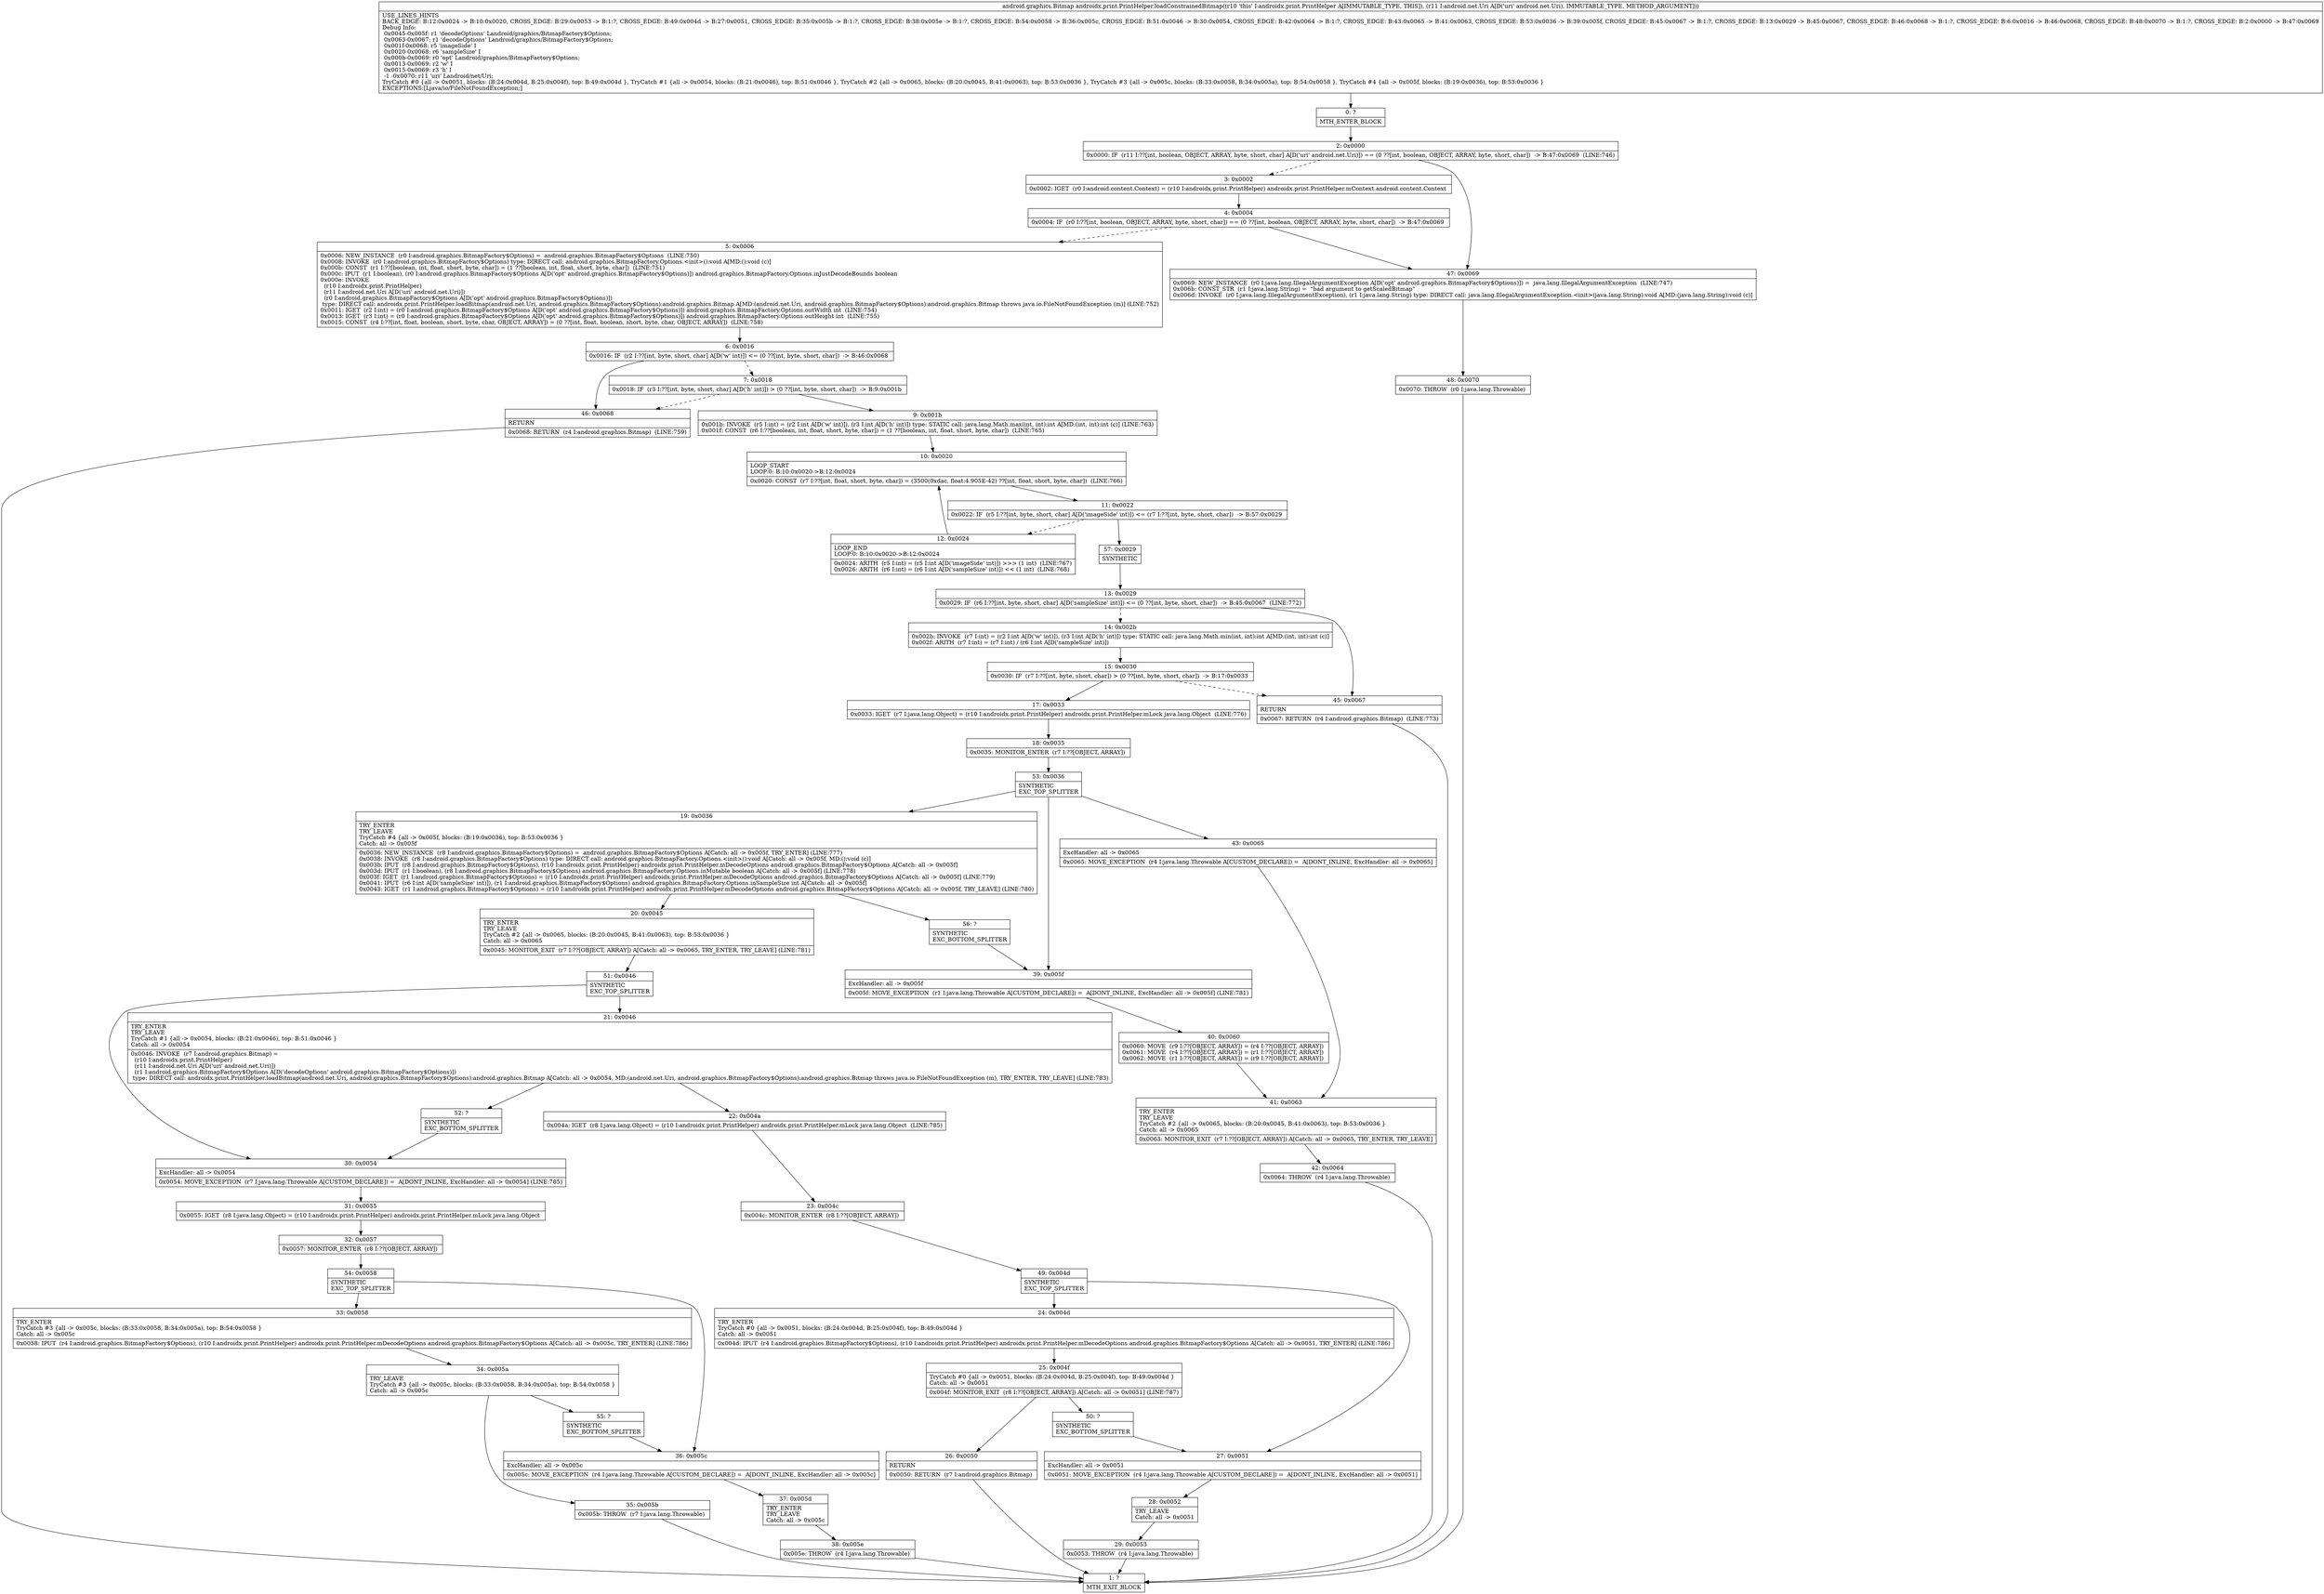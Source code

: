 digraph "CFG forandroidx.print.PrintHelper.loadConstrainedBitmap(Landroid\/net\/Uri;)Landroid\/graphics\/Bitmap;" {
Node_0 [shape=record,label="{0\:\ ?|MTH_ENTER_BLOCK\l}"];
Node_2 [shape=record,label="{2\:\ 0x0000|0x0000: IF  (r11 I:??[int, boolean, OBJECT, ARRAY, byte, short, char] A[D('uri' android.net.Uri)]) == (0 ??[int, boolean, OBJECT, ARRAY, byte, short, char])  \-\> B:47:0x0069  (LINE:746)\l}"];
Node_3 [shape=record,label="{3\:\ 0x0002|0x0002: IGET  (r0 I:android.content.Context) = (r10 I:androidx.print.PrintHelper) androidx.print.PrintHelper.mContext android.content.Context \l}"];
Node_4 [shape=record,label="{4\:\ 0x0004|0x0004: IF  (r0 I:??[int, boolean, OBJECT, ARRAY, byte, short, char]) == (0 ??[int, boolean, OBJECT, ARRAY, byte, short, char])  \-\> B:47:0x0069 \l}"];
Node_5 [shape=record,label="{5\:\ 0x0006|0x0006: NEW_INSTANCE  (r0 I:android.graphics.BitmapFactory$Options) =  android.graphics.BitmapFactory$Options  (LINE:750)\l0x0008: INVOKE  (r0 I:android.graphics.BitmapFactory$Options) type: DIRECT call: android.graphics.BitmapFactory.Options.\<init\>():void A[MD:():void (c)]\l0x000b: CONST  (r1 I:??[boolean, int, float, short, byte, char]) = (1 ??[boolean, int, float, short, byte, char])  (LINE:751)\l0x000c: IPUT  (r1 I:boolean), (r0 I:android.graphics.BitmapFactory$Options A[D('opt' android.graphics.BitmapFactory$Options)]) android.graphics.BitmapFactory.Options.inJustDecodeBounds boolean \l0x000e: INVOKE  \l  (r10 I:androidx.print.PrintHelper)\l  (r11 I:android.net.Uri A[D('uri' android.net.Uri)])\l  (r0 I:android.graphics.BitmapFactory$Options A[D('opt' android.graphics.BitmapFactory$Options)])\l type: DIRECT call: androidx.print.PrintHelper.loadBitmap(android.net.Uri, android.graphics.BitmapFactory$Options):android.graphics.Bitmap A[MD:(android.net.Uri, android.graphics.BitmapFactory$Options):android.graphics.Bitmap throws java.io.FileNotFoundException (m)] (LINE:752)\l0x0011: IGET  (r2 I:int) = (r0 I:android.graphics.BitmapFactory$Options A[D('opt' android.graphics.BitmapFactory$Options)]) android.graphics.BitmapFactory.Options.outWidth int  (LINE:754)\l0x0013: IGET  (r3 I:int) = (r0 I:android.graphics.BitmapFactory$Options A[D('opt' android.graphics.BitmapFactory$Options)]) android.graphics.BitmapFactory.Options.outHeight int  (LINE:755)\l0x0015: CONST  (r4 I:??[int, float, boolean, short, byte, char, OBJECT, ARRAY]) = (0 ??[int, float, boolean, short, byte, char, OBJECT, ARRAY])  (LINE:758)\l}"];
Node_6 [shape=record,label="{6\:\ 0x0016|0x0016: IF  (r2 I:??[int, byte, short, char] A[D('w' int)]) \<= (0 ??[int, byte, short, char])  \-\> B:46:0x0068 \l}"];
Node_7 [shape=record,label="{7\:\ 0x0018|0x0018: IF  (r3 I:??[int, byte, short, char] A[D('h' int)]) \> (0 ??[int, byte, short, char])  \-\> B:9:0x001b \l}"];
Node_9 [shape=record,label="{9\:\ 0x001b|0x001b: INVOKE  (r5 I:int) = (r2 I:int A[D('w' int)]), (r3 I:int A[D('h' int)]) type: STATIC call: java.lang.Math.max(int, int):int A[MD:(int, int):int (c)] (LINE:763)\l0x001f: CONST  (r6 I:??[boolean, int, float, short, byte, char]) = (1 ??[boolean, int, float, short, byte, char])  (LINE:765)\l}"];
Node_10 [shape=record,label="{10\:\ 0x0020|LOOP_START\lLOOP:0: B:10:0x0020\-\>B:12:0x0024\l|0x0020: CONST  (r7 I:??[int, float, short, byte, char]) = (3500(0xdac, float:4.905E\-42) ??[int, float, short, byte, char])  (LINE:766)\l}"];
Node_11 [shape=record,label="{11\:\ 0x0022|0x0022: IF  (r5 I:??[int, byte, short, char] A[D('imageSide' int)]) \<= (r7 I:??[int, byte, short, char])  \-\> B:57:0x0029 \l}"];
Node_12 [shape=record,label="{12\:\ 0x0024|LOOP_END\lLOOP:0: B:10:0x0020\-\>B:12:0x0024\l|0x0024: ARITH  (r5 I:int) = (r5 I:int A[D('imageSide' int)]) \>\>\> (1 int)  (LINE:767)\l0x0026: ARITH  (r6 I:int) = (r6 I:int A[D('sampleSize' int)]) \<\< (1 int)  (LINE:768)\l}"];
Node_57 [shape=record,label="{57\:\ 0x0029|SYNTHETIC\l}"];
Node_13 [shape=record,label="{13\:\ 0x0029|0x0029: IF  (r6 I:??[int, byte, short, char] A[D('sampleSize' int)]) \<= (0 ??[int, byte, short, char])  \-\> B:45:0x0067  (LINE:772)\l}"];
Node_14 [shape=record,label="{14\:\ 0x002b|0x002b: INVOKE  (r7 I:int) = (r2 I:int A[D('w' int)]), (r3 I:int A[D('h' int)]) type: STATIC call: java.lang.Math.min(int, int):int A[MD:(int, int):int (c)]\l0x002f: ARITH  (r7 I:int) = (r7 I:int) \/ (r6 I:int A[D('sampleSize' int)]) \l}"];
Node_15 [shape=record,label="{15\:\ 0x0030|0x0030: IF  (r7 I:??[int, byte, short, char]) \> (0 ??[int, byte, short, char])  \-\> B:17:0x0033 \l}"];
Node_17 [shape=record,label="{17\:\ 0x0033|0x0033: IGET  (r7 I:java.lang.Object) = (r10 I:androidx.print.PrintHelper) androidx.print.PrintHelper.mLock java.lang.Object  (LINE:776)\l}"];
Node_18 [shape=record,label="{18\:\ 0x0035|0x0035: MONITOR_ENTER  (r7 I:??[OBJECT, ARRAY]) \l}"];
Node_53 [shape=record,label="{53\:\ 0x0036|SYNTHETIC\lEXC_TOP_SPLITTER\l}"];
Node_19 [shape=record,label="{19\:\ 0x0036|TRY_ENTER\lTRY_LEAVE\lTryCatch #4 \{all \-\> 0x005f, blocks: (B:19:0x0036), top: B:53:0x0036 \}\lCatch: all \-\> 0x005f\l|0x0036: NEW_INSTANCE  (r8 I:android.graphics.BitmapFactory$Options) =  android.graphics.BitmapFactory$Options A[Catch: all \-\> 0x005f, TRY_ENTER] (LINE:777)\l0x0038: INVOKE  (r8 I:android.graphics.BitmapFactory$Options) type: DIRECT call: android.graphics.BitmapFactory.Options.\<init\>():void A[Catch: all \-\> 0x005f, MD:():void (c)]\l0x003b: IPUT  (r8 I:android.graphics.BitmapFactory$Options), (r10 I:androidx.print.PrintHelper) androidx.print.PrintHelper.mDecodeOptions android.graphics.BitmapFactory$Options A[Catch: all \-\> 0x005f]\l0x003d: IPUT  (r1 I:boolean), (r8 I:android.graphics.BitmapFactory$Options) android.graphics.BitmapFactory.Options.inMutable boolean A[Catch: all \-\> 0x005f] (LINE:778)\l0x003f: IGET  (r1 I:android.graphics.BitmapFactory$Options) = (r10 I:androidx.print.PrintHelper) androidx.print.PrintHelper.mDecodeOptions android.graphics.BitmapFactory$Options A[Catch: all \-\> 0x005f] (LINE:779)\l0x0041: IPUT  (r6 I:int A[D('sampleSize' int)]), (r1 I:android.graphics.BitmapFactory$Options) android.graphics.BitmapFactory.Options.inSampleSize int A[Catch: all \-\> 0x005f]\l0x0043: IGET  (r1 I:android.graphics.BitmapFactory$Options) = (r10 I:androidx.print.PrintHelper) androidx.print.PrintHelper.mDecodeOptions android.graphics.BitmapFactory$Options A[Catch: all \-\> 0x005f, TRY_LEAVE] (LINE:780)\l}"];
Node_20 [shape=record,label="{20\:\ 0x0045|TRY_ENTER\lTRY_LEAVE\lTryCatch #2 \{all \-\> 0x0065, blocks: (B:20:0x0045, B:41:0x0063), top: B:53:0x0036 \}\lCatch: all \-\> 0x0065\l|0x0045: MONITOR_EXIT  (r7 I:??[OBJECT, ARRAY]) A[Catch: all \-\> 0x0065, TRY_ENTER, TRY_LEAVE] (LINE:781)\l}"];
Node_51 [shape=record,label="{51\:\ 0x0046|SYNTHETIC\lEXC_TOP_SPLITTER\l}"];
Node_21 [shape=record,label="{21\:\ 0x0046|TRY_ENTER\lTRY_LEAVE\lTryCatch #1 \{all \-\> 0x0054, blocks: (B:21:0x0046), top: B:51:0x0046 \}\lCatch: all \-\> 0x0054\l|0x0046: INVOKE  (r7 I:android.graphics.Bitmap) = \l  (r10 I:androidx.print.PrintHelper)\l  (r11 I:android.net.Uri A[D('uri' android.net.Uri)])\l  (r1 I:android.graphics.BitmapFactory$Options A[D('decodeOptions' android.graphics.BitmapFactory$Options)])\l type: DIRECT call: androidx.print.PrintHelper.loadBitmap(android.net.Uri, android.graphics.BitmapFactory$Options):android.graphics.Bitmap A[Catch: all \-\> 0x0054, MD:(android.net.Uri, android.graphics.BitmapFactory$Options):android.graphics.Bitmap throws java.io.FileNotFoundException (m), TRY_ENTER, TRY_LEAVE] (LINE:783)\l}"];
Node_22 [shape=record,label="{22\:\ 0x004a|0x004a: IGET  (r8 I:java.lang.Object) = (r10 I:androidx.print.PrintHelper) androidx.print.PrintHelper.mLock java.lang.Object  (LINE:785)\l}"];
Node_23 [shape=record,label="{23\:\ 0x004c|0x004c: MONITOR_ENTER  (r8 I:??[OBJECT, ARRAY]) \l}"];
Node_49 [shape=record,label="{49\:\ 0x004d|SYNTHETIC\lEXC_TOP_SPLITTER\l}"];
Node_24 [shape=record,label="{24\:\ 0x004d|TRY_ENTER\lTryCatch #0 \{all \-\> 0x0051, blocks: (B:24:0x004d, B:25:0x004f), top: B:49:0x004d \}\lCatch: all \-\> 0x0051\l|0x004d: IPUT  (r4 I:android.graphics.BitmapFactory$Options), (r10 I:androidx.print.PrintHelper) androidx.print.PrintHelper.mDecodeOptions android.graphics.BitmapFactory$Options A[Catch: all \-\> 0x0051, TRY_ENTER] (LINE:786)\l}"];
Node_25 [shape=record,label="{25\:\ 0x004f|TryCatch #0 \{all \-\> 0x0051, blocks: (B:24:0x004d, B:25:0x004f), top: B:49:0x004d \}\lCatch: all \-\> 0x0051\l|0x004f: MONITOR_EXIT  (r8 I:??[OBJECT, ARRAY]) A[Catch: all \-\> 0x0051] (LINE:787)\l}"];
Node_26 [shape=record,label="{26\:\ 0x0050|RETURN\l|0x0050: RETURN  (r7 I:android.graphics.Bitmap) \l}"];
Node_1 [shape=record,label="{1\:\ ?|MTH_EXIT_BLOCK\l}"];
Node_50 [shape=record,label="{50\:\ ?|SYNTHETIC\lEXC_BOTTOM_SPLITTER\l}"];
Node_27 [shape=record,label="{27\:\ 0x0051|ExcHandler: all \-\> 0x0051\l|0x0051: MOVE_EXCEPTION  (r4 I:java.lang.Throwable A[CUSTOM_DECLARE]) =  A[DONT_INLINE, ExcHandler: all \-\> 0x0051]\l}"];
Node_28 [shape=record,label="{28\:\ 0x0052|TRY_LEAVE\lCatch: all \-\> 0x0051\l}"];
Node_29 [shape=record,label="{29\:\ 0x0053|0x0053: THROW  (r4 I:java.lang.Throwable) \l}"];
Node_52 [shape=record,label="{52\:\ ?|SYNTHETIC\lEXC_BOTTOM_SPLITTER\l}"];
Node_30 [shape=record,label="{30\:\ 0x0054|ExcHandler: all \-\> 0x0054\l|0x0054: MOVE_EXCEPTION  (r7 I:java.lang.Throwable A[CUSTOM_DECLARE]) =  A[DONT_INLINE, ExcHandler: all \-\> 0x0054] (LINE:785)\l}"];
Node_31 [shape=record,label="{31\:\ 0x0055|0x0055: IGET  (r8 I:java.lang.Object) = (r10 I:androidx.print.PrintHelper) androidx.print.PrintHelper.mLock java.lang.Object \l}"];
Node_32 [shape=record,label="{32\:\ 0x0057|0x0057: MONITOR_ENTER  (r8 I:??[OBJECT, ARRAY]) \l}"];
Node_54 [shape=record,label="{54\:\ 0x0058|SYNTHETIC\lEXC_TOP_SPLITTER\l}"];
Node_33 [shape=record,label="{33\:\ 0x0058|TRY_ENTER\lTryCatch #3 \{all \-\> 0x005c, blocks: (B:33:0x0058, B:34:0x005a), top: B:54:0x0058 \}\lCatch: all \-\> 0x005c\l|0x0058: IPUT  (r4 I:android.graphics.BitmapFactory$Options), (r10 I:androidx.print.PrintHelper) androidx.print.PrintHelper.mDecodeOptions android.graphics.BitmapFactory$Options A[Catch: all \-\> 0x005c, TRY_ENTER] (LINE:786)\l}"];
Node_34 [shape=record,label="{34\:\ 0x005a|TRY_LEAVE\lTryCatch #3 \{all \-\> 0x005c, blocks: (B:33:0x0058, B:34:0x005a), top: B:54:0x0058 \}\lCatch: all \-\> 0x005c\l}"];
Node_35 [shape=record,label="{35\:\ 0x005b|0x005b: THROW  (r7 I:java.lang.Throwable) \l}"];
Node_55 [shape=record,label="{55\:\ ?|SYNTHETIC\lEXC_BOTTOM_SPLITTER\l}"];
Node_36 [shape=record,label="{36\:\ 0x005c|ExcHandler: all \-\> 0x005c\l|0x005c: MOVE_EXCEPTION  (r4 I:java.lang.Throwable A[CUSTOM_DECLARE]) =  A[DONT_INLINE, ExcHandler: all \-\> 0x005c]\l}"];
Node_37 [shape=record,label="{37\:\ 0x005d|TRY_ENTER\lTRY_LEAVE\lCatch: all \-\> 0x005c\l}"];
Node_38 [shape=record,label="{38\:\ 0x005e|0x005e: THROW  (r4 I:java.lang.Throwable) \l}"];
Node_56 [shape=record,label="{56\:\ ?|SYNTHETIC\lEXC_BOTTOM_SPLITTER\l}"];
Node_43 [shape=record,label="{43\:\ 0x0065|ExcHandler: all \-\> 0x0065\l|0x0065: MOVE_EXCEPTION  (r4 I:java.lang.Throwable A[CUSTOM_DECLARE]) =  A[DONT_INLINE, ExcHandler: all \-\> 0x0065]\l}"];
Node_41 [shape=record,label="{41\:\ 0x0063|TRY_ENTER\lTRY_LEAVE\lTryCatch #2 \{all \-\> 0x0065, blocks: (B:20:0x0045, B:41:0x0063), top: B:53:0x0036 \}\lCatch: all \-\> 0x0065\l|0x0063: MONITOR_EXIT  (r7 I:??[OBJECT, ARRAY]) A[Catch: all \-\> 0x0065, TRY_ENTER, TRY_LEAVE]\l}"];
Node_42 [shape=record,label="{42\:\ 0x0064|0x0064: THROW  (r4 I:java.lang.Throwable) \l}"];
Node_39 [shape=record,label="{39\:\ 0x005f|ExcHandler: all \-\> 0x005f\l|0x005f: MOVE_EXCEPTION  (r1 I:java.lang.Throwable A[CUSTOM_DECLARE]) =  A[DONT_INLINE, ExcHandler: all \-\> 0x005f] (LINE:781)\l}"];
Node_40 [shape=record,label="{40\:\ 0x0060|0x0060: MOVE  (r9 I:??[OBJECT, ARRAY]) = (r4 I:??[OBJECT, ARRAY]) \l0x0061: MOVE  (r4 I:??[OBJECT, ARRAY]) = (r1 I:??[OBJECT, ARRAY]) \l0x0062: MOVE  (r1 I:??[OBJECT, ARRAY]) = (r9 I:??[OBJECT, ARRAY]) \l}"];
Node_45 [shape=record,label="{45\:\ 0x0067|RETURN\l|0x0067: RETURN  (r4 I:android.graphics.Bitmap)  (LINE:773)\l}"];
Node_46 [shape=record,label="{46\:\ 0x0068|RETURN\l|0x0068: RETURN  (r4 I:android.graphics.Bitmap)  (LINE:759)\l}"];
Node_47 [shape=record,label="{47\:\ 0x0069|0x0069: NEW_INSTANCE  (r0 I:java.lang.IllegalArgumentException A[D('opt' android.graphics.BitmapFactory$Options)]) =  java.lang.IllegalArgumentException  (LINE:747)\l0x006b: CONST_STR  (r1 I:java.lang.String) =  \"bad argument to getScaledBitmap\" \l0x006d: INVOKE  (r0 I:java.lang.IllegalArgumentException), (r1 I:java.lang.String) type: DIRECT call: java.lang.IllegalArgumentException.\<init\>(java.lang.String):void A[MD:(java.lang.String):void (c)]\l}"];
Node_48 [shape=record,label="{48\:\ 0x0070|0x0070: THROW  (r0 I:java.lang.Throwable) \l}"];
MethodNode[shape=record,label="{android.graphics.Bitmap androidx.print.PrintHelper.loadConstrainedBitmap((r10 'this' I:androidx.print.PrintHelper A[IMMUTABLE_TYPE, THIS]), (r11 I:android.net.Uri A[D('uri' android.net.Uri), IMMUTABLE_TYPE, METHOD_ARGUMENT]))  | USE_LINES_HINTS\lBACK_EDGE: B:12:0x0024 \-\> B:10:0x0020, CROSS_EDGE: B:29:0x0053 \-\> B:1:?, CROSS_EDGE: B:49:0x004d \-\> B:27:0x0051, CROSS_EDGE: B:35:0x005b \-\> B:1:?, CROSS_EDGE: B:38:0x005e \-\> B:1:?, CROSS_EDGE: B:54:0x0058 \-\> B:36:0x005c, CROSS_EDGE: B:51:0x0046 \-\> B:30:0x0054, CROSS_EDGE: B:42:0x0064 \-\> B:1:?, CROSS_EDGE: B:43:0x0065 \-\> B:41:0x0063, CROSS_EDGE: B:53:0x0036 \-\> B:39:0x005f, CROSS_EDGE: B:45:0x0067 \-\> B:1:?, CROSS_EDGE: B:13:0x0029 \-\> B:45:0x0067, CROSS_EDGE: B:46:0x0068 \-\> B:1:?, CROSS_EDGE: B:6:0x0016 \-\> B:46:0x0068, CROSS_EDGE: B:48:0x0070 \-\> B:1:?, CROSS_EDGE: B:2:0x0000 \-\> B:47:0x0069\lDebug Info:\l  0x0045\-0x005f: r1 'decodeOptions' Landroid\/graphics\/BitmapFactory$Options;\l  0x0063\-0x0067: r1 'decodeOptions' Landroid\/graphics\/BitmapFactory$Options;\l  0x001f\-0x0068: r5 'imageSide' I\l  0x0020\-0x0068: r6 'sampleSize' I\l  0x000b\-0x0069: r0 'opt' Landroid\/graphics\/BitmapFactory$Options;\l  0x0013\-0x0069: r2 'w' I\l  0x0015\-0x0069: r3 'h' I\l  \-1 \-0x0070: r11 'uri' Landroid\/net\/Uri;\lTryCatch #0 \{all \-\> 0x0051, blocks: (B:24:0x004d, B:25:0x004f), top: B:49:0x004d \}, TryCatch #1 \{all \-\> 0x0054, blocks: (B:21:0x0046), top: B:51:0x0046 \}, TryCatch #2 \{all \-\> 0x0065, blocks: (B:20:0x0045, B:41:0x0063), top: B:53:0x0036 \}, TryCatch #3 \{all \-\> 0x005c, blocks: (B:33:0x0058, B:34:0x005a), top: B:54:0x0058 \}, TryCatch #4 \{all \-\> 0x005f, blocks: (B:19:0x0036), top: B:53:0x0036 \}\lEXCEPTIONS:[Ljava\/io\/FileNotFoundException;]\l}"];
MethodNode -> Node_0;Node_0 -> Node_2;
Node_2 -> Node_3[style=dashed];
Node_2 -> Node_47;
Node_3 -> Node_4;
Node_4 -> Node_5[style=dashed];
Node_4 -> Node_47;
Node_5 -> Node_6;
Node_6 -> Node_7[style=dashed];
Node_6 -> Node_46;
Node_7 -> Node_9;
Node_7 -> Node_46[style=dashed];
Node_9 -> Node_10;
Node_10 -> Node_11;
Node_11 -> Node_12[style=dashed];
Node_11 -> Node_57;
Node_12 -> Node_10;
Node_57 -> Node_13;
Node_13 -> Node_14[style=dashed];
Node_13 -> Node_45;
Node_14 -> Node_15;
Node_15 -> Node_17;
Node_15 -> Node_45[style=dashed];
Node_17 -> Node_18;
Node_18 -> Node_53;
Node_53 -> Node_19;
Node_53 -> Node_43;
Node_53 -> Node_39;
Node_19 -> Node_20;
Node_19 -> Node_56;
Node_20 -> Node_51;
Node_51 -> Node_21;
Node_51 -> Node_30;
Node_21 -> Node_22;
Node_21 -> Node_52;
Node_22 -> Node_23;
Node_23 -> Node_49;
Node_49 -> Node_24;
Node_49 -> Node_27;
Node_24 -> Node_25;
Node_25 -> Node_26;
Node_25 -> Node_50;
Node_26 -> Node_1;
Node_50 -> Node_27;
Node_27 -> Node_28;
Node_28 -> Node_29;
Node_29 -> Node_1;
Node_52 -> Node_30;
Node_30 -> Node_31;
Node_31 -> Node_32;
Node_32 -> Node_54;
Node_54 -> Node_33;
Node_54 -> Node_36;
Node_33 -> Node_34;
Node_34 -> Node_35;
Node_34 -> Node_55;
Node_35 -> Node_1;
Node_55 -> Node_36;
Node_36 -> Node_37;
Node_37 -> Node_38;
Node_38 -> Node_1;
Node_56 -> Node_39;
Node_43 -> Node_41;
Node_41 -> Node_42;
Node_42 -> Node_1;
Node_39 -> Node_40;
Node_40 -> Node_41;
Node_45 -> Node_1;
Node_46 -> Node_1;
Node_47 -> Node_48;
Node_48 -> Node_1;
}

